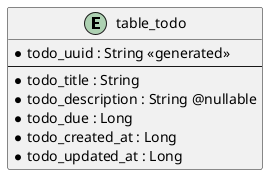 @startuml

entity "table_todo" as table_todo {
    *todo_uuid : String <<generated>>
    --
    *todo_title : String
    *todo_description : String @nullable
    *todo_due : Long
    *todo_created_at : Long
    *todo_updated_at : Long
}

@enduml